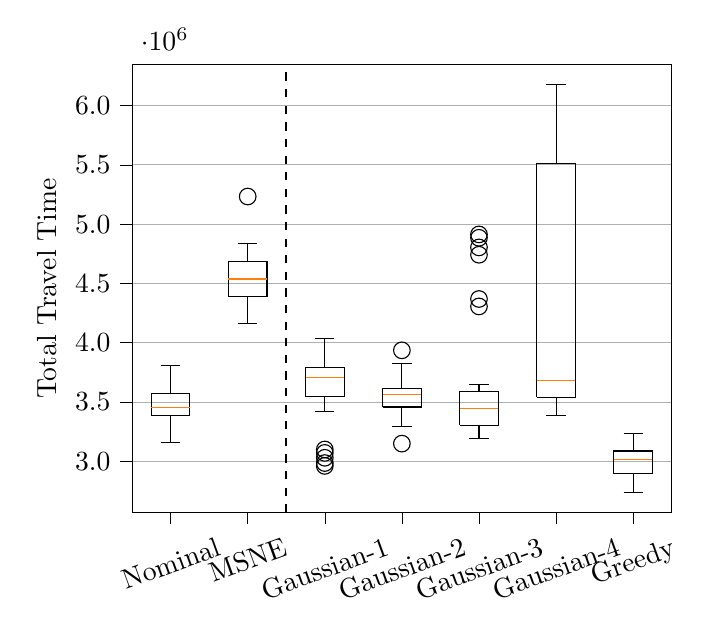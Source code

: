 % This file was created with tikzplotlib v0.10.1.
\begin{tikzpicture}

\definecolor{darkgray176}{RGB}{176,176,176}
\definecolor{darkorange25512714}{RGB}{255,127,14}

\begin{axis}[
tick align=outside,
tick pos=left,
x grid style={darkgray176},
xmin=0.5, xmax=7.5,
xtick style={color=black},
xtick={1,2,3,4,5,6,7},
xticklabel style={rotate=20.0},
xticklabels={Nominal,MSNE,Gaussian-1,Gaussian-2,Gaussian-3,Gaussian-4,Greedy},
y grid style={darkgray176},
ylabel={Total Travel Time},
ymajorgrids,
ymin=2568880.424, ymax=6348388.344,
yminorgrids,
ytick style={color=black},
ytick={2500000,3000000,3500000,4000000,4500000,5000000,5500000,6000000,6500000},
yticklabels={2.5,3.0,3.5,4.0,4.5,5.0,5.5,6.0,6.5}
]
\addplot [black]
table {%
0.75 3387365.412
1.25 3387365.412
1.25 3574155.303
0.75 3574155.303
0.75 3387365.412
};
\addplot [black]
table {%
1 3387365.412
1 3161376.369
};
\addplot [black]
table {%
1 3574155.303
1 3810007.158
};
\addplot [black]
table {%
0.875 3161376.369
1.125 3161376.369
};
\addplot [black]
table {%
0.875 3810007.158
1.125 3810007.158
};
\addplot [black]
table {%
1.75 4391672.968
2.25 4391672.968
2.25 4684609.056
1.75 4684609.056
1.75 4391672.968
};
\addplot [black]
table {%
2 4391672.968
2 4164933.167
};
\addplot [black]
table {%
2 4684609.056
2 4839045.447
};
\addplot [black]
table {%
1.875 4164933.167
2.125 4164933.167
};
\addplot [black]
table {%
1.875 4839045.447
2.125 4839045.447
};
\addplot [black, mark=o, mark size=3, mark options={solid,fill opacity=0}, only marks]
table {%
2 5232893.105
};
\addplot [black]
table {%
2.75 3544821.944
3.25 3544821.944
3.25 3791099.472
2.75 3791099.472
2.75 3544821.944
};
\addplot [black]
table {%
3 3544821.944
3 3421973.558
};
\addplot [black]
table {%
3 3791099.472
3 4035597.61
};
\addplot [black]
table {%
2.875 3421973.558
3.125 3421973.558
};
\addplot [black]
table {%
2.875 4035597.61
3.125 4035597.61
};
\addplot [black, mark=o, mark size=3, mark options={solid,fill opacity=0}, only marks]
table {%
3 3030295.053
3 2961807.228
3 3071351.965
3 2985919.952
3 3100410.934
};
\addplot [black]
table {%
3.75 3458150.656
4.25 3458150.656
4.25 3612897.808
3.75 3612897.808
3.75 3458150.656
};
\addplot [black]
table {%
4 3458150.656
4 3296307.65
};
\addplot [black]
table {%
4 3612897.808
4 3825586.992
};
\addplot [black]
table {%
3.875 3296307.65
4.125 3296307.65
};
\addplot [black]
table {%
3.875 3825586.992
4.125 3825586.992
};
\addplot [black, mark=o, mark size=3, mark options={solid,fill opacity=0}, only marks]
table {%
4 3149699.836
4 3936273.792
};
\addplot [black]
table {%
4.75 3303148.37
5.25 3303148.37
5.25 3591038.347
4.75 3591038.347
4.75 3303148.37
};
\addplot [black]
table {%
5 3303148.37
5 3189897.137
};
\addplot [black]
table {%
5 3591038.347
5 3649446.98
};
\addplot [black]
table {%
4.875 3189897.137
5.125 3189897.137
};
\addplot [black]
table {%
4.875 3649446.98
5.125 3649446.98
};
\addplot [black, mark=o, mark size=3, mark options={solid,fill opacity=0}, only marks]
table {%
5 4368980.473
5 4741938.14
5 4803666.37
5 4884988.551
5 4913225.186
5 4306195.678
};
\addplot [black]
table {%
5.75 3541957.72
6.25 3541957.72
6.25 5514768.233
5.75 5514768.233
5.75 3541957.72
};
\addplot [black]
table {%
6 3541957.72
6 3385747.457
};
\addplot [black]
table {%
6 5514768.233
6 6176592.53
};
\addplot [black]
table {%
5.875 3385747.457
6.125 3385747.457
};
\addplot [black]
table {%
5.875 6176592.53
6.125 6176592.53
};
\addplot [black]
table {%
6.75 2895454.4
7.25 2895454.4
7.25 3087413.237
6.75 3087413.237
6.75 2895454.4
};
\addplot [black]
table {%
7 2895454.4
7 2740676.238
};
\addplot [black]
table {%
7 3087413.237
7 3234768.219
};
\addplot [black]
table {%
6.875 2740676.238
7.125 2740676.238
};
\addplot [black]
table {%
6.875 3234768.219
7.125 3234768.219
};
\addplot [semithick, black, dashed]
table {%
2.5 2568880.424
2.5 6348388.344
};
\addplot [darkorange25512714]
table {%
0.75 3456851.92
1.25 3456851.92
};
\addplot [darkorange25512714]
table {%
1.75 4537735.738
2.25 4537735.738
};
\addplot [darkorange25512714]
table {%
2.75 3710748.925
3.25 3710748.925
};
\addplot [darkorange25512714]
table {%
3.75 3561973.399
4.25 3561973.399
};
\addplot [darkorange25512714]
table {%
4.75 3447802.435
5.25 3447802.435
};
\addplot [darkorange25512714]
table {%
5.75 3678810.433
6.25 3678810.433
};
\addplot [darkorange25512714]
table {%
6.75 3012527.282
7.25 3012527.282
};
\end{axis}

\end{tikzpicture}
